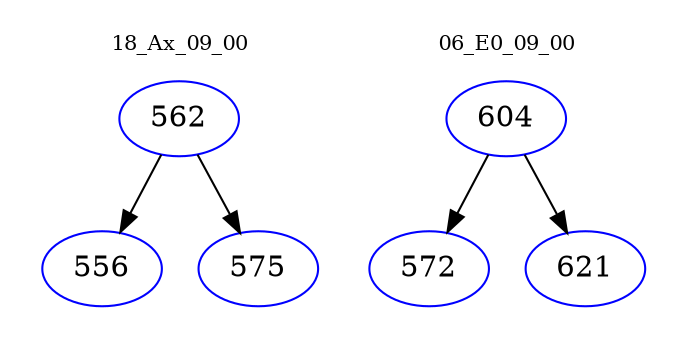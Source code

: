 digraph{
subgraph cluster_0 {
color = white
label = "18_Ax_09_00";
fontsize=10;
T0_562 [label="562", color="blue"]
T0_562 -> T0_556 [color="black"]
T0_556 [label="556", color="blue"]
T0_562 -> T0_575 [color="black"]
T0_575 [label="575", color="blue"]
}
subgraph cluster_1 {
color = white
label = "06_E0_09_00";
fontsize=10;
T1_604 [label="604", color="blue"]
T1_604 -> T1_572 [color="black"]
T1_572 [label="572", color="blue"]
T1_604 -> T1_621 [color="black"]
T1_621 [label="621", color="blue"]
}
}
